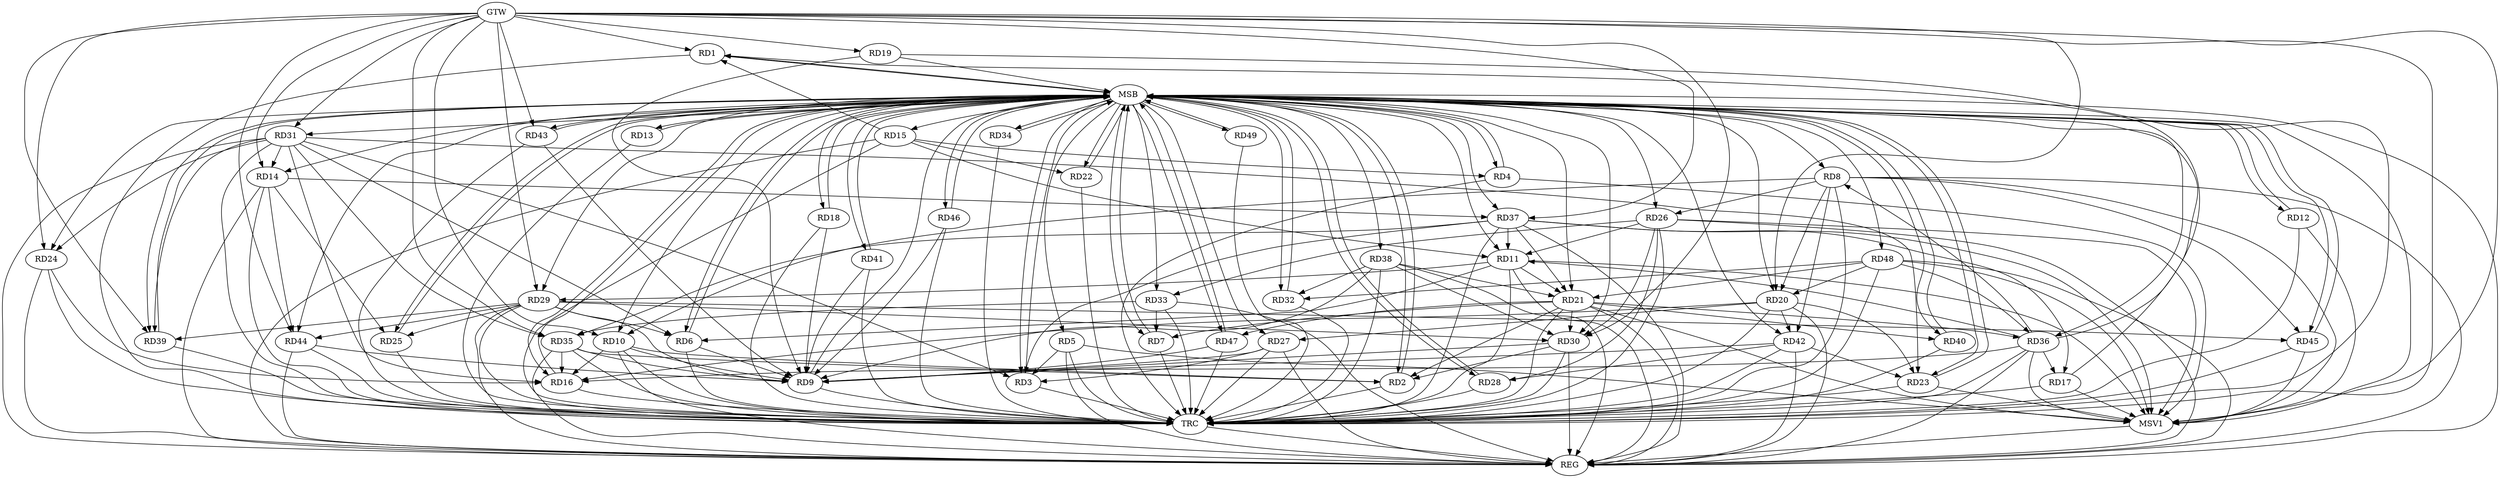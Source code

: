 strict digraph G {
  RD1 [ label="RD1" ];
  RD2 [ label="RD2" ];
  RD3 [ label="RD3" ];
  RD4 [ label="RD4" ];
  RD5 [ label="RD5" ];
  RD6 [ label="RD6" ];
  RD7 [ label="RD7" ];
  RD8 [ label="RD8" ];
  RD9 [ label="RD9" ];
  RD10 [ label="RD10" ];
  RD11 [ label="RD11" ];
  RD12 [ label="RD12" ];
  RD13 [ label="RD13" ];
  RD14 [ label="RD14" ];
  RD15 [ label="RD15" ];
  RD16 [ label="RD16" ];
  RD17 [ label="RD17" ];
  RD18 [ label="RD18" ];
  RD19 [ label="RD19" ];
  RD20 [ label="RD20" ];
  RD21 [ label="RD21" ];
  RD22 [ label="RD22" ];
  RD23 [ label="RD23" ];
  RD24 [ label="RD24" ];
  RD25 [ label="RD25" ];
  RD26 [ label="RD26" ];
  RD27 [ label="RD27" ];
  RD28 [ label="RD28" ];
  RD29 [ label="RD29" ];
  RD30 [ label="RD30" ];
  RD31 [ label="RD31" ];
  RD32 [ label="RD32" ];
  RD33 [ label="RD33" ];
  RD34 [ label="RD34" ];
  RD35 [ label="RD35" ];
  RD36 [ label="RD36" ];
  RD37 [ label="RD37" ];
  RD38 [ label="RD38" ];
  RD39 [ label="RD39" ];
  RD40 [ label="RD40" ];
  RD41 [ label="RD41" ];
  RD42 [ label="RD42" ];
  RD43 [ label="RD43" ];
  RD44 [ label="RD44" ];
  RD45 [ label="RD45" ];
  RD46 [ label="RD46" ];
  RD47 [ label="RD47" ];
  RD48 [ label="RD48" ];
  RD49 [ label="RD49" ];
  GTW [ label="GTW" ];
  REG [ label="REG" ];
  MSB [ label="MSB" ];
  TRC [ label="TRC" ];
  MSV1 [ label="MSV1" ];
  RD15 -> RD1;
  RD36 -> RD1;
  RD10 -> RD2;
  RD21 -> RD2;
  RD30 -> RD2;
  RD35 -> RD2;
  RD5 -> RD3;
  RD27 -> RD3;
  RD31 -> RD3;
  RD37 -> RD3;
  RD15 -> RD4;
  RD11 -> RD6;
  RD29 -> RD6;
  RD31 -> RD6;
  RD21 -> RD7;
  RD33 -> RD7;
  RD8 -> RD10;
  RD8 -> RD20;
  RD8 -> RD26;
  RD36 -> RD8;
  RD8 -> RD42;
  RD8 -> RD45;
  RD10 -> RD16;
  RD15 -> RD11;
  RD11 -> RD21;
  RD26 -> RD11;
  RD11 -> RD29;
  RD36 -> RD11;
  RD37 -> RD11;
  RD14 -> RD25;
  RD31 -> RD14;
  RD14 -> RD37;
  RD14 -> RD44;
  RD15 -> RD22;
  RD20 -> RD16;
  RD24 -> RD16;
  RD31 -> RD16;
  RD35 -> RD16;
  RD36 -> RD16;
  RD36 -> RD17;
  RD37 -> RD17;
  RD20 -> RD23;
  RD20 -> RD27;
  RD20 -> RD42;
  RD48 -> RD20;
  RD21 -> RD30;
  RD21 -> RD36;
  RD37 -> RD21;
  RD38 -> RD21;
  RD21 -> RD40;
  RD21 -> RD47;
  RD48 -> RD21;
  RD31 -> RD23;
  RD42 -> RD23;
  RD31 -> RD24;
  RD29 -> RD25;
  RD26 -> RD28;
  RD26 -> RD30;
  RD26 -> RD33;
  RD42 -> RD28;
  RD29 -> RD30;
  RD29 -> RD39;
  RD29 -> RD44;
  RD29 -> RD45;
  RD38 -> RD30;
  RD31 -> RD35;
  RD31 -> RD39;
  RD38 -> RD32;
  RD48 -> RD32;
  RD33 -> RD35;
  RD37 -> RD35;
  RD48 -> RD36;
  GTW -> RD10;
  GTW -> RD44;
  GTW -> RD31;
  GTW -> RD37;
  GTW -> RD39;
  GTW -> RD20;
  GTW -> RD30;
  GTW -> RD24;
  GTW -> RD19;
  GTW -> RD43;
  GTW -> RD1;
  GTW -> RD35;
  GTW -> RD14;
  GTW -> RD29;
  RD5 -> REG;
  RD8 -> REG;
  RD10 -> REG;
  RD11 -> REG;
  RD14 -> REG;
  RD15 -> REG;
  RD20 -> REG;
  RD21 -> REG;
  RD24 -> REG;
  RD26 -> REG;
  RD27 -> REG;
  RD29 -> REG;
  RD30 -> REG;
  RD31 -> REG;
  RD33 -> REG;
  RD35 -> REG;
  RD36 -> REG;
  RD37 -> REG;
  RD38 -> REG;
  RD42 -> REG;
  RD44 -> REG;
  RD48 -> REG;
  RD1 -> MSB;
  MSB -> RD4;
  MSB -> RD24;
  MSB -> RD46;
  MSB -> REG;
  RD2 -> MSB;
  MSB -> RD3;
  MSB -> RD11;
  MSB -> RD12;
  MSB -> RD23;
  MSB -> RD25;
  RD3 -> MSB;
  MSB -> RD1;
  MSB -> RD27;
  RD4 -> MSB;
  RD6 -> MSB;
  MSB -> RD40;
  RD7 -> MSB;
  MSB -> RD6;
  MSB -> RD16;
  MSB -> RD31;
  MSB -> RD44;
  RD9 -> MSB;
  MSB -> RD5;
  MSB -> RD21;
  MSB -> RD32;
  MSB -> RD43;
  RD12 -> MSB;
  MSB -> RD29;
  MSB -> RD42;
  RD13 -> MSB;
  MSB -> RD14;
  RD16 -> MSB;
  MSB -> RD10;
  MSB -> RD26;
  MSB -> RD36;
  MSB -> RD38;
  MSB -> RD39;
  RD17 -> MSB;
  MSB -> RD15;
  MSB -> RD18;
  RD18 -> MSB;
  MSB -> RD7;
  MSB -> RD30;
  RD19 -> MSB;
  MSB -> RD22;
  MSB -> RD28;
  MSB -> RD33;
  RD22 -> MSB;
  MSB -> RD8;
  MSB -> RD20;
  MSB -> RD45;
  RD23 -> MSB;
  MSB -> RD37;
  MSB -> RD41;
  RD25 -> MSB;
  MSB -> RD13;
  RD28 -> MSB;
  RD32 -> MSB;
  MSB -> RD48;
  RD34 -> MSB;
  MSB -> RD2;
  MSB -> RD49;
  RD39 -> MSB;
  RD40 -> MSB;
  RD41 -> MSB;
  RD43 -> MSB;
  RD45 -> MSB;
  RD46 -> MSB;
  MSB -> RD47;
  RD47 -> MSB;
  RD49 -> MSB;
  MSB -> RD34;
  RD1 -> TRC;
  RD2 -> TRC;
  RD3 -> TRC;
  RD4 -> TRC;
  RD5 -> TRC;
  RD6 -> TRC;
  RD7 -> TRC;
  RD8 -> TRC;
  RD9 -> TRC;
  RD10 -> TRC;
  RD11 -> TRC;
  RD12 -> TRC;
  RD13 -> TRC;
  RD14 -> TRC;
  RD15 -> TRC;
  RD16 -> TRC;
  RD17 -> TRC;
  RD18 -> TRC;
  RD19 -> TRC;
  RD20 -> TRC;
  RD21 -> TRC;
  RD22 -> TRC;
  RD23 -> TRC;
  RD24 -> TRC;
  RD25 -> TRC;
  RD26 -> TRC;
  RD27 -> TRC;
  RD28 -> TRC;
  RD29 -> TRC;
  RD30 -> TRC;
  RD31 -> TRC;
  RD32 -> TRC;
  RD33 -> TRC;
  RD34 -> TRC;
  RD35 -> TRC;
  RD36 -> TRC;
  RD37 -> TRC;
  RD38 -> TRC;
  RD39 -> TRC;
  RD40 -> TRC;
  RD41 -> TRC;
  RD42 -> TRC;
  RD43 -> TRC;
  RD44 -> TRC;
  RD45 -> TRC;
  RD46 -> TRC;
  RD47 -> TRC;
  RD48 -> TRC;
  RD49 -> TRC;
  GTW -> TRC;
  TRC -> REG;
  RD30 -> RD9;
  RD46 -> RD9;
  RD38 -> RD9;
  RD27 -> RD9;
  RD42 -> RD9;
  RD18 -> RD9;
  RD6 -> RD9;
  RD10 -> RD9;
  RD29 -> RD9;
  RD44 -> RD9;
  RD35 -> RD9;
  RD41 -> RD9;
  RD43 -> RD9;
  RD19 -> RD9;
  RD47 -> RD9;
  RD5 -> MSV1;
  RD8 -> MSV1;
  RD21 -> MSV1;
  RD37 -> MSV1;
  RD48 -> MSV1;
  GTW -> MSV1;
  MSB -> MSV1;
  RD12 -> MSV1;
  RD11 -> MSV1;
  RD36 -> MSV1;
  RD17 -> MSV1;
  RD4 -> MSV1;
  RD23 -> MSV1;
  RD26 -> MSV1;
  RD45 -> MSV1;
  MSV1 -> REG;
}
